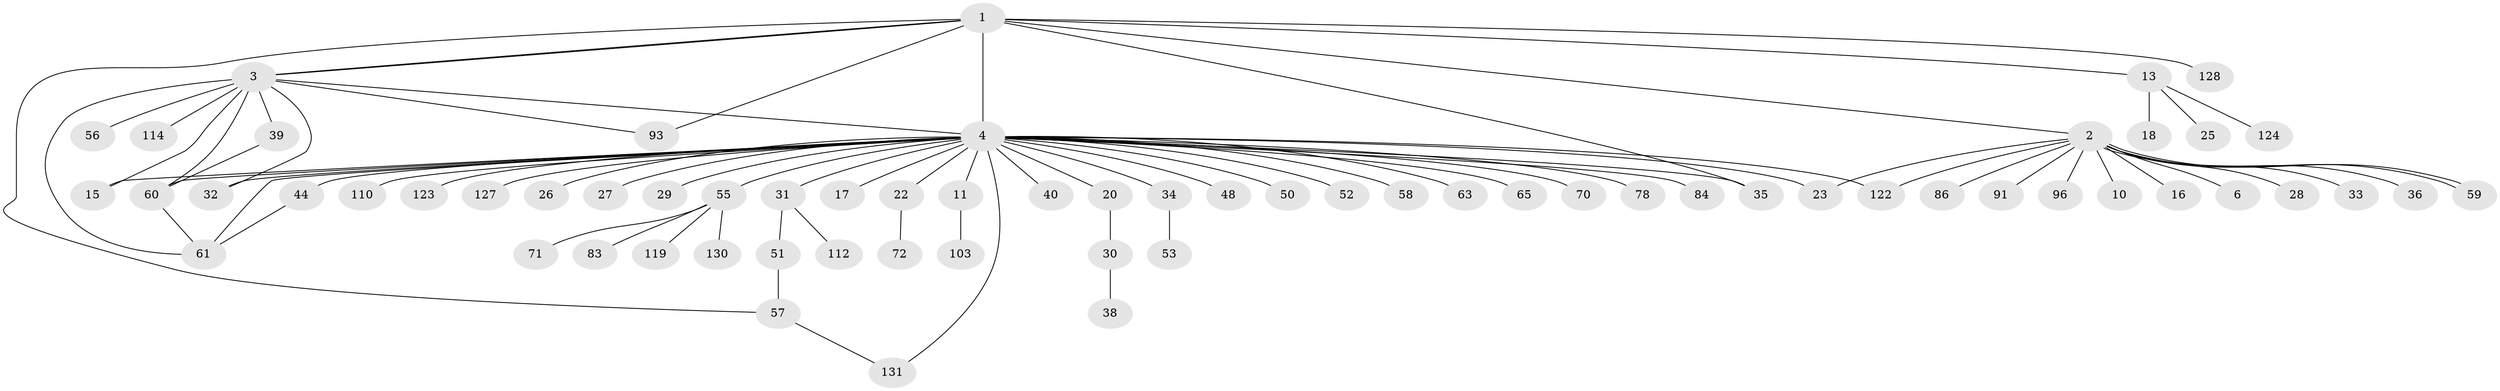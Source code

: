 // original degree distribution, {10: 0.007407407407407408, 14: 0.007407407407407408, 17: 0.007407407407407408, 21: 0.007407407407407408, 2: 0.2740740740740741, 6: 0.014814814814814815, 5: 0.037037037037037035, 1: 0.5259259259259259, 3: 0.06666666666666667, 4: 0.044444444444444446, 15: 0.007407407407407408}
// Generated by graph-tools (version 1.1) at 2025/14/03/09/25 04:14:44]
// undirected, 67 vertices, 82 edges
graph export_dot {
graph [start="1"]
  node [color=gray90,style=filled];
  1 [super="+43"];
  2;
  3 [super="+12+85+14+74+134+88+89+120"];
  4 [super="+9+7+5+21"];
  6 [super="+73"];
  10;
  11;
  13;
  15 [super="+69"];
  16 [super="+64"];
  17;
  18;
  20 [super="+68+45+47"];
  22;
  23;
  25;
  26 [super="+41"];
  27 [super="+80"];
  28;
  29;
  30 [super="+37"];
  31 [super="+49"];
  32 [super="+99"];
  33 [super="+132"];
  34 [super="+81"];
  35;
  36;
  38;
  39 [super="+54"];
  40;
  44 [super="+75"];
  48 [super="+102"];
  50;
  51;
  52;
  53;
  55;
  56 [super="+97+129"];
  57;
  58;
  59;
  60 [super="+62+125"];
  61 [super="+92+67"];
  63;
  65 [super="+126"];
  70;
  71;
  72 [super="+116"];
  78;
  83;
  84;
  86;
  91;
  93 [super="+101"];
  96;
  103;
  110;
  112;
  114;
  119;
  122;
  123;
  124;
  127;
  128;
  130;
  131;
  1 -- 2;
  1 -- 3;
  1 -- 3;
  1 -- 4 [weight=2];
  1 -- 13;
  1 -- 35;
  1 -- 57;
  1 -- 93;
  1 -- 128;
  2 -- 6;
  2 -- 10;
  2 -- 16;
  2 -- 23;
  2 -- 28;
  2 -- 33;
  2 -- 36;
  2 -- 59;
  2 -- 59;
  2 -- 86;
  2 -- 91;
  2 -- 96;
  2 -- 122;
  3 -- 39;
  3 -- 56;
  3 -- 61;
  3 -- 93;
  3 -- 60 [weight=2];
  3 -- 114;
  3 -- 15;
  3 -- 4;
  3 -- 32;
  4 -- 11;
  4 -- 15;
  4 -- 17;
  4 -- 22;
  4 -- 40;
  4 -- 55;
  4 -- 58;
  4 -- 60;
  4 -- 65;
  4 -- 70;
  4 -- 84;
  4 -- 110;
  4 -- 122;
  4 -- 127;
  4 -- 131;
  4 -- 34;
  4 -- 23;
  4 -- 63;
  4 -- 78;
  4 -- 20 [weight=2];
  4 -- 26;
  4 -- 27;
  4 -- 29;
  4 -- 31;
  4 -- 32;
  4 -- 35;
  4 -- 44;
  4 -- 48;
  4 -- 50;
  4 -- 52;
  4 -- 123;
  4 -- 61;
  11 -- 103;
  13 -- 18;
  13 -- 25;
  13 -- 124;
  20 -- 30;
  22 -- 72;
  30 -- 38;
  31 -- 51;
  31 -- 112;
  34 -- 53;
  39 -- 60;
  44 -- 61;
  51 -- 57;
  55 -- 71;
  55 -- 83;
  55 -- 119;
  55 -- 130;
  57 -- 131;
  60 -- 61;
}
